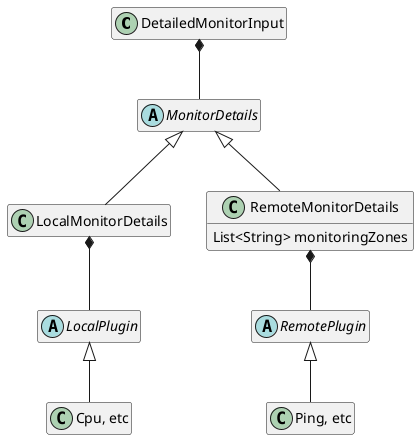 @startuml

hide empty members

class DetailedMonitorInput

abstract class MonitorDetails
class LocalMonitorDetails
class RemoteMonitorDetails {
  List<String> monitoringZones
}

abstract class LocalPlugin
abstract class RemotePlugin

DetailedMonitorInput *-- MonitorDetails
MonitorDetails <|-- LocalMonitorDetails
MonitorDetails <|-- RemoteMonitorDetails

LocalMonitorDetails *-- LocalPlugin
RemoteMonitorDetails *-- RemotePlugin

LocalPlugin <|-- "Cpu, etc"
RemotePlugin <|-- "Ping, etc"

@enduml